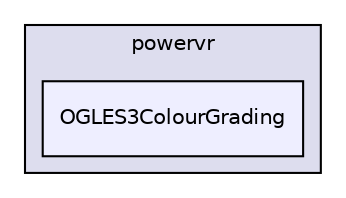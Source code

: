 digraph "PVR/SDK_3.4/Examples/Intermediate/ColourGrading/OGLES3/Build/Android/src/com/powervr/OGLES3ColourGrading" {
  compound=true
  node [ fontsize="10", fontname="Helvetica"];
  edge [ labelfontsize="10", labelfontname="Helvetica"];
  subgraph clusterdir_b06c2badf9eca88318623a4917387a65 {
    graph [ bgcolor="#ddddee", pencolor="black", label="powervr" fontname="Helvetica", fontsize="10", URL="dir_b06c2badf9eca88318623a4917387a65.html"]
  dir_5df16a19efe27f573e6b5655fde9840b [shape=box, label="OGLES3ColourGrading", style="filled", fillcolor="#eeeeff", pencolor="black", URL="dir_5df16a19efe27f573e6b5655fde9840b.html"];
  }
}

